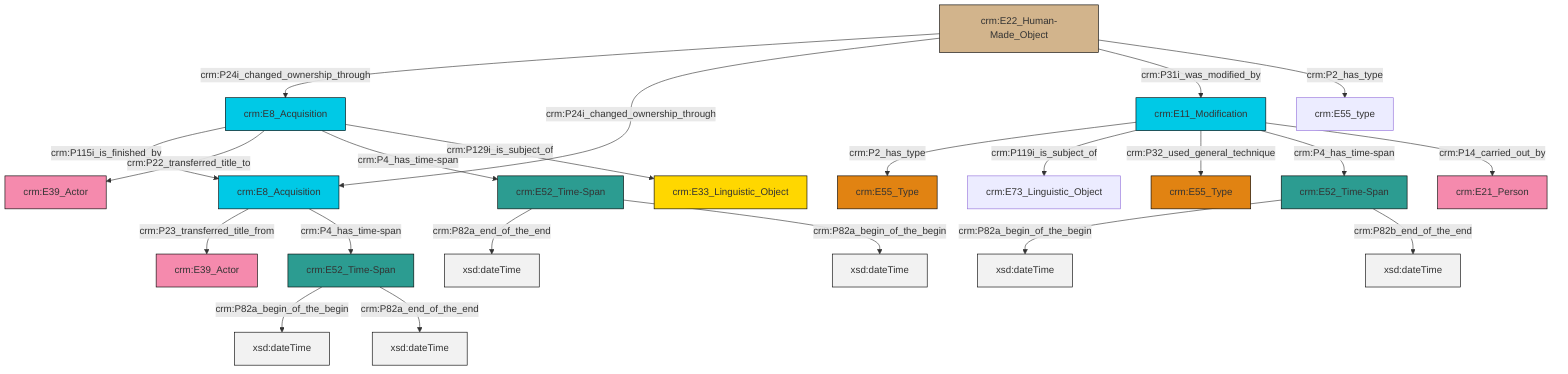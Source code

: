 graph TD
classDef Literal fill:#f2f2f2,stroke:#000000;
classDef CRM_Entity fill:#FFFFFF,stroke:#000000;
classDef Temporal_Entity fill:#00C9E6, stroke:#000000;
classDef Type fill:#E18312, stroke:#000000;
classDef Time-Span fill:#2C9C91, stroke:#000000;
classDef Appellation fill:#FFEB7F, stroke:#000000;
classDef Place fill:#008836, stroke:#000000;
classDef Persistent_Item fill:#B266B2, stroke:#000000;
classDef Conceptual_Object fill:#FFD700, stroke:#000000;
classDef Physical_Thing fill:#D2B48C, stroke:#000000;
classDef Actor fill:#f58aad, stroke:#000000;
classDef PC_Classes fill:#4ce600, stroke:#000000;
classDef Multi fill:#cccccc,stroke:#000000;

6["crm:E8_Acquisition"]:::Temporal_Entity -->|crm:P23_transferred_title_from| 7["crm:E39_Actor"]:::Actor
0["crm:E11_Modification"]:::Temporal_Entity -->|crm:P2_has_type| 8["crm:E55_Type"]:::Type
9["crm:E8_Acquisition"]:::Temporal_Entity -->|crm:P115i_is_finished_by| 6["crm:E8_Acquisition"]:::Temporal_Entity
12["crm:E22_Human-Made_Object"]:::Physical_Thing -->|crm:P24i_changed_ownership_through| 9["crm:E8_Acquisition"]:::Temporal_Entity
13["crm:E52_Time-Span"]:::Time-Span -->|crm:P82a_begin_of_the_begin| 14[xsd:dateTime]:::Literal
0["crm:E11_Modification"]:::Temporal_Entity -->|crm:P119i_is_subject_of| 17["crm:E73_Linguistic_Object"]:::Default
12["crm:E22_Human-Made_Object"]:::Physical_Thing -->|crm:P24i_changed_ownership_through| 6["crm:E8_Acquisition"]:::Temporal_Entity
4["crm:E52_Time-Span"]:::Time-Span -->|crm:P82a_begin_of_the_begin| 18[xsd:dateTime]:::Literal
13["crm:E52_Time-Span"]:::Time-Span -->|crm:P82b_end_of_the_end| 20[xsd:dateTime]:::Literal
12["crm:E22_Human-Made_Object"]:::Physical_Thing -->|crm:P31i_was_modified_by| 0["crm:E11_Modification"]:::Temporal_Entity
24["crm:E52_Time-Span"]:::Time-Span -->|crm:P82a_end_of_the_end| 25[xsd:dateTime]:::Literal
0["crm:E11_Modification"]:::Temporal_Entity -->|crm:P32_used_general_technique| 15["crm:E55_Type"]:::Type
0["crm:E11_Modification"]:::Temporal_Entity -->|crm:P4_has_time-span| 13["crm:E52_Time-Span"]:::Time-Span
4["crm:E52_Time-Span"]:::Time-Span -->|crm:P82a_end_of_the_end| 26[xsd:dateTime]:::Literal
9["crm:E8_Acquisition"]:::Temporal_Entity -->|crm:P22_transferred_title_to| 22["crm:E39_Actor"]:::Actor
12["crm:E22_Human-Made_Object"]:::Physical_Thing -->|crm:P2_has_type| 10["crm:E55_type"]:::Default
9["crm:E8_Acquisition"]:::Temporal_Entity -->|crm:P4_has_time-span| 24["crm:E52_Time-Span"]:::Time-Span
24["crm:E52_Time-Span"]:::Time-Span -->|crm:P82a_begin_of_the_begin| 31[xsd:dateTime]:::Literal
0["crm:E11_Modification"]:::Temporal_Entity -->|crm:P14_carried_out_by| 28["crm:E21_Person"]:::Actor
6["crm:E8_Acquisition"]:::Temporal_Entity -->|crm:P4_has_time-span| 4["crm:E52_Time-Span"]:::Time-Span
9["crm:E8_Acquisition"]:::Temporal_Entity -->|crm:P129i_is_subject_of| 2["crm:E33_Linguistic_Object"]:::Conceptual_Object
